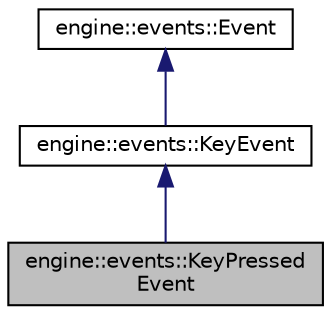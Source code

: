 digraph "engine::events::KeyPressedEvent"
{
  edge [fontname="Helvetica",fontsize="10",labelfontname="Helvetica",labelfontsize="10"];
  node [fontname="Helvetica",fontsize="10",shape=record];
  Node0 [label="engine::events::KeyPressed\lEvent",height=0.2,width=0.4,color="black", fillcolor="grey75", style="filled", fontcolor="black"];
  Node1 -> Node0 [dir="back",color="midnightblue",fontsize="10",style="solid",fontname="Helvetica"];
  Node1 [label="engine::events::KeyEvent",height=0.2,width=0.4,color="black", fillcolor="white", style="filled",URL="$classengine_1_1events_1_1KeyEvent.html"];
  Node2 -> Node1 [dir="back",color="midnightblue",fontsize="10",style="solid",fontname="Helvetica"];
  Node2 [label="engine::events::Event",height=0.2,width=0.4,color="black", fillcolor="white", style="filled",URL="$classengine_1_1events_1_1Event.html"];
}
